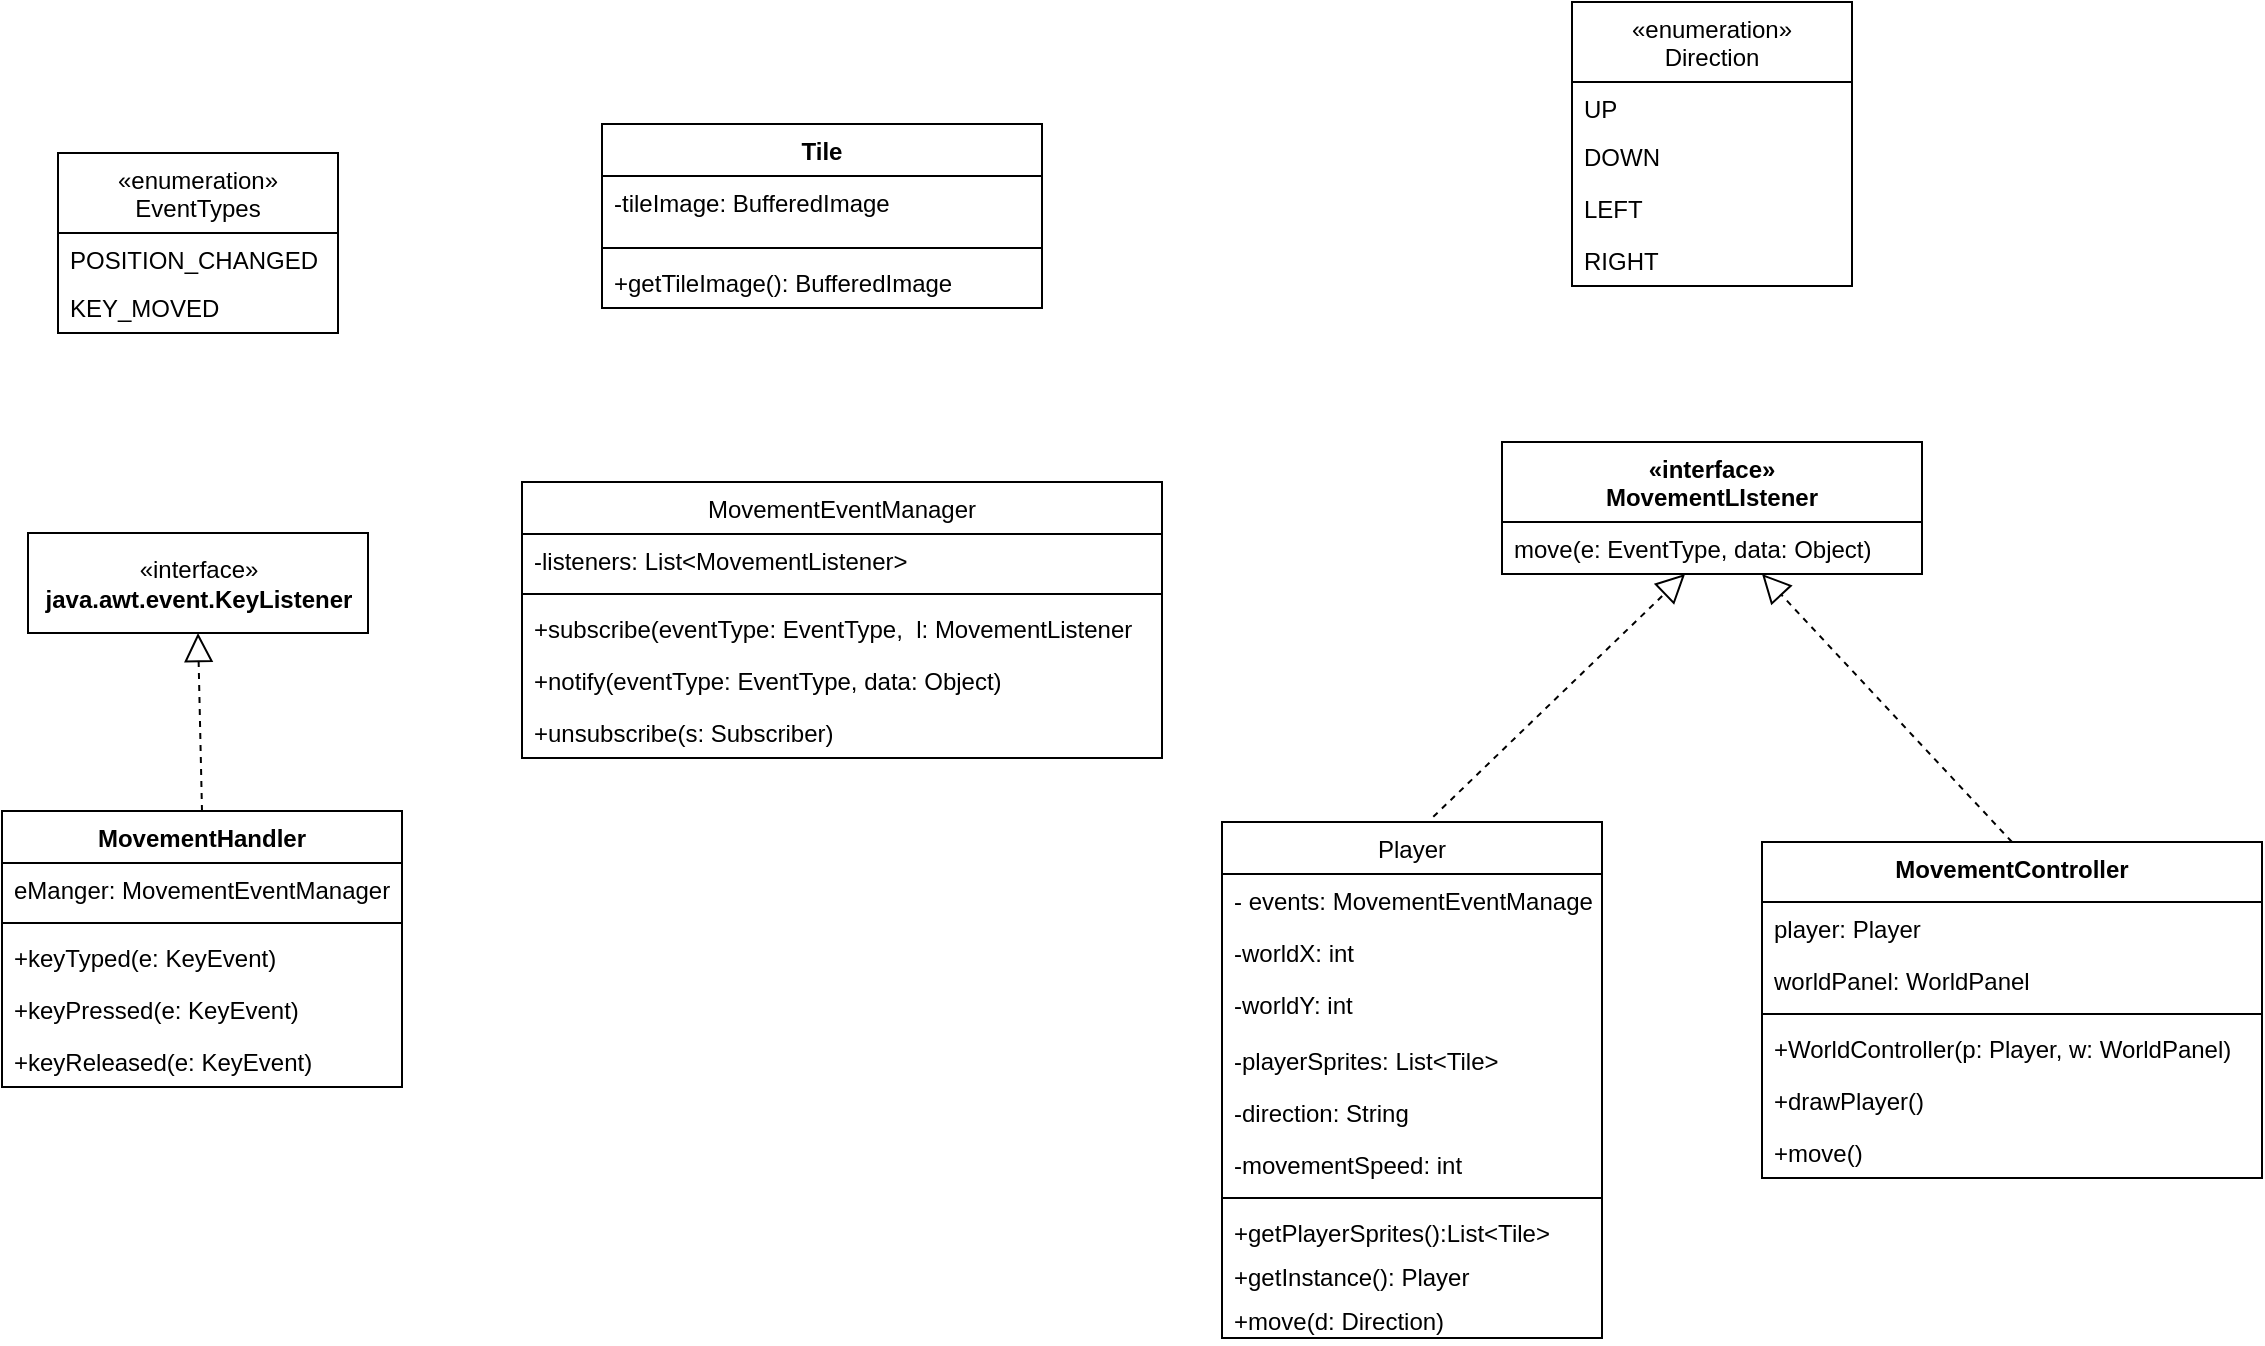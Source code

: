 <mxfile version="20.6.0" type="device"><diagram id="C5RBs43oDa-KdzZeNtuy" name="Page-1"><mxGraphModel dx="3666" dy="635" grid="1" gridSize="10" guides="1" tooltips="1" connect="1" arrows="1" fold="1" page="1" pageScale="1" pageWidth="827" pageHeight="1169" math="0" shadow="0"><root><mxCell id="WIyWlLk6GJQsqaUBKTNV-0"/><mxCell id="WIyWlLk6GJQsqaUBKTNV-1" parent="WIyWlLk6GJQsqaUBKTNV-0"/><mxCell id="kDaFjTkaT5EeTOlY_XEz-6" value="Player" style="swimlane;fontStyle=0;childLayout=stackLayout;horizontal=1;startSize=26;fillColor=none;horizontalStack=0;resizeParent=1;resizeParentMax=0;resizeLast=0;collapsible=1;marginBottom=0;" parent="WIyWlLk6GJQsqaUBKTNV-1" vertex="1"><mxGeometry x="-1450" y="570" width="190" height="258" as="geometry"/></mxCell><mxCell id="_kthx_0SACTs8fCtxXUJ-43" value="- events: MovementEventManager" style="text;strokeColor=none;fillColor=none;align=left;verticalAlign=top;spacingLeft=4;spacingRight=4;overflow=hidden;rotatable=0;points=[[0,0.5],[1,0.5]];portConstraint=eastwest;" vertex="1" parent="kDaFjTkaT5EeTOlY_XEz-6"><mxGeometry y="26" width="190" height="26" as="geometry"/></mxCell><mxCell id="kDaFjTkaT5EeTOlY_XEz-7" value="-worldX: int&#10;" style="text;strokeColor=none;fillColor=none;align=left;verticalAlign=top;spacingLeft=4;spacingRight=4;overflow=hidden;rotatable=0;points=[[0,0.5],[1,0.5]];portConstraint=eastwest;" parent="kDaFjTkaT5EeTOlY_XEz-6" vertex="1"><mxGeometry y="52" width="190" height="26" as="geometry"/></mxCell><mxCell id="kDaFjTkaT5EeTOlY_XEz-8" value="-worldY: int" style="text;strokeColor=none;fillColor=none;align=left;verticalAlign=top;spacingLeft=4;spacingRight=4;overflow=hidden;rotatable=0;points=[[0,0.5],[1,0.5]];portConstraint=eastwest;" parent="kDaFjTkaT5EeTOlY_XEz-6" vertex="1"><mxGeometry y="78" width="190" height="28" as="geometry"/></mxCell><mxCell id="kDaFjTkaT5EeTOlY_XEz-9" value="-playerSprites: List&lt;Tile&gt;" style="text;strokeColor=none;fillColor=none;align=left;verticalAlign=top;spacingLeft=4;spacingRight=4;overflow=hidden;rotatable=0;points=[[0,0.5],[1,0.5]];portConstraint=eastwest;" parent="kDaFjTkaT5EeTOlY_XEz-6" vertex="1"><mxGeometry y="106" width="190" height="26" as="geometry"/></mxCell><mxCell id="kDaFjTkaT5EeTOlY_XEz-35" value="-direction: String" style="text;strokeColor=none;fillColor=none;align=left;verticalAlign=top;spacingLeft=4;spacingRight=4;overflow=hidden;rotatable=0;points=[[0,0.5],[1,0.5]];portConstraint=eastwest;" parent="kDaFjTkaT5EeTOlY_XEz-6" vertex="1"><mxGeometry y="132" width="190" height="26" as="geometry"/></mxCell><mxCell id="kDaFjTkaT5EeTOlY_XEz-38" value="-movementSpeed: int" style="text;strokeColor=none;fillColor=none;align=left;verticalAlign=top;spacingLeft=4;spacingRight=4;overflow=hidden;rotatable=0;points=[[0,0.5],[1,0.5]];portConstraint=eastwest;" parent="kDaFjTkaT5EeTOlY_XEz-6" vertex="1"><mxGeometry y="158" width="190" height="26" as="geometry"/></mxCell><mxCell id="kDaFjTkaT5EeTOlY_XEz-47" value="" style="line;strokeWidth=1;fillColor=none;align=left;verticalAlign=middle;spacingTop=-1;spacingLeft=3;spacingRight=3;rotatable=0;labelPosition=right;points=[];portConstraint=eastwest;strokeColor=inherit;" parent="kDaFjTkaT5EeTOlY_XEz-6" vertex="1"><mxGeometry y="184" width="190" height="8" as="geometry"/></mxCell><mxCell id="kDaFjTkaT5EeTOlY_XEz-96" value="+getPlayerSprites():List&lt;Tile&gt;&#10;" style="text;strokeColor=none;fillColor=none;align=left;verticalAlign=top;spacingLeft=4;spacingRight=4;overflow=hidden;rotatable=0;points=[[0,0.5],[1,0.5]];portConstraint=eastwest;" parent="kDaFjTkaT5EeTOlY_XEz-6" vertex="1"><mxGeometry y="192" width="190" height="22" as="geometry"/></mxCell><mxCell id="kDaFjTkaT5EeTOlY_XEz-81" value="+getInstance(): Player" style="text;strokeColor=none;fillColor=none;align=left;verticalAlign=top;spacingLeft=4;spacingRight=4;overflow=hidden;rotatable=0;points=[[0,0.5],[1,0.5]];portConstraint=eastwest;" parent="kDaFjTkaT5EeTOlY_XEz-6" vertex="1"><mxGeometry y="214" width="190" height="22" as="geometry"/></mxCell><mxCell id="kDaFjTkaT5EeTOlY_XEz-48" value="+move(d: Direction)&#10;" style="text;strokeColor=none;fillColor=none;align=left;verticalAlign=top;spacingLeft=4;spacingRight=4;overflow=hidden;rotatable=0;points=[[0,0.5],[1,0.5]];portConstraint=eastwest;" parent="kDaFjTkaT5EeTOlY_XEz-6" vertex="1"><mxGeometry y="236" width="190" height="22" as="geometry"/></mxCell><mxCell id="kDaFjTkaT5EeTOlY_XEz-22" value="Tile&#10;" style="swimlane;fontStyle=1;align=center;verticalAlign=top;childLayout=stackLayout;horizontal=1;startSize=26;horizontalStack=0;resizeParent=1;resizeParentMax=0;resizeLast=0;collapsible=1;marginBottom=0;" parent="WIyWlLk6GJQsqaUBKTNV-1" vertex="1"><mxGeometry x="-1760" y="221" width="220" height="92" as="geometry"/></mxCell><mxCell id="kDaFjTkaT5EeTOlY_XEz-23" value="-tileImage: BufferedImage&#10;" style="text;strokeColor=none;fillColor=none;align=left;verticalAlign=top;spacingLeft=4;spacingRight=4;overflow=hidden;rotatable=0;points=[[0,0.5],[1,0.5]];portConstraint=eastwest;" parent="kDaFjTkaT5EeTOlY_XEz-22" vertex="1"><mxGeometry y="26" width="220" height="32" as="geometry"/></mxCell><mxCell id="kDaFjTkaT5EeTOlY_XEz-24" value="" style="line;strokeWidth=1;fillColor=none;align=left;verticalAlign=middle;spacingTop=-1;spacingLeft=3;spacingRight=3;rotatable=0;labelPosition=right;points=[];portConstraint=eastwest;strokeColor=inherit;" parent="kDaFjTkaT5EeTOlY_XEz-22" vertex="1"><mxGeometry y="58" width="220" height="8" as="geometry"/></mxCell><mxCell id="kDaFjTkaT5EeTOlY_XEz-25" value="+getTileImage(): BufferedImage" style="text;strokeColor=none;fillColor=none;align=left;verticalAlign=top;spacingLeft=4;spacingRight=4;overflow=hidden;rotatable=0;points=[[0,0.5],[1,0.5]];portConstraint=eastwest;" parent="kDaFjTkaT5EeTOlY_XEz-22" vertex="1"><mxGeometry y="66" width="220" height="26" as="geometry"/></mxCell><mxCell id="kDaFjTkaT5EeTOlY_XEz-39" value="«interface»&lt;br&gt;&lt;b&gt;java.awt.event.KeyListener&lt;br&gt;&lt;/b&gt;" style="html=1;" parent="WIyWlLk6GJQsqaUBKTNV-1" vertex="1"><mxGeometry x="-2047" y="425.5" width="170" height="50" as="geometry"/></mxCell><mxCell id="kDaFjTkaT5EeTOlY_XEz-46" value="" style="endArrow=block;dashed=1;endFill=0;endSize=12;html=1;rounded=0;exitX=0.5;exitY=0;exitDx=0;exitDy=0;entryX=0.5;entryY=1;entryDx=0;entryDy=0;" parent="WIyWlLk6GJQsqaUBKTNV-1" source="kDaFjTkaT5EeTOlY_XEz-74" target="kDaFjTkaT5EeTOlY_XEz-39" edge="1"><mxGeometry width="160" relative="1" as="geometry"><mxPoint x="-2265.8" y="499.044" as="sourcePoint"/><mxPoint x="-2071" y="550.5" as="targetPoint"/></mxGeometry></mxCell><mxCell id="kDaFjTkaT5EeTOlY_XEz-66" value="«enumeration»&#10;Direction" style="swimlane;fontStyle=0;childLayout=stackLayout;horizontal=1;startSize=40;fillColor=none;horizontalStack=0;resizeParent=1;resizeParentMax=0;resizeLast=0;collapsible=1;marginBottom=0;" parent="WIyWlLk6GJQsqaUBKTNV-1" vertex="1"><mxGeometry x="-1275" y="160" width="140" height="142" as="geometry"><mxRectangle x="660" y="50" width="120" height="40" as="alternateBounds"/></mxGeometry></mxCell><mxCell id="kDaFjTkaT5EeTOlY_XEz-68" value="UP" style="text;strokeColor=none;fillColor=none;align=left;verticalAlign=top;spacingLeft=4;spacingRight=4;overflow=hidden;rotatable=0;points=[[0,0.5],[1,0.5]];portConstraint=eastwest;" parent="kDaFjTkaT5EeTOlY_XEz-66" vertex="1"><mxGeometry y="40" width="140" height="24" as="geometry"/></mxCell><mxCell id="kDaFjTkaT5EeTOlY_XEz-69" value="DOWN" style="text;strokeColor=none;fillColor=none;align=left;verticalAlign=top;spacingLeft=4;spacingRight=4;overflow=hidden;rotatable=0;points=[[0,0.5],[1,0.5]];portConstraint=eastwest;" parent="kDaFjTkaT5EeTOlY_XEz-66" vertex="1"><mxGeometry y="64" width="140" height="26" as="geometry"/></mxCell><mxCell id="kDaFjTkaT5EeTOlY_XEz-70" value="LEFT" style="text;strokeColor=none;fillColor=none;align=left;verticalAlign=top;spacingLeft=4;spacingRight=4;overflow=hidden;rotatable=0;points=[[0,0.5],[1,0.5]];portConstraint=eastwest;" parent="kDaFjTkaT5EeTOlY_XEz-66" vertex="1"><mxGeometry y="90" width="140" height="26" as="geometry"/></mxCell><mxCell id="kDaFjTkaT5EeTOlY_XEz-67" value="RIGHT" style="text;strokeColor=none;fillColor=none;align=left;verticalAlign=top;spacingLeft=4;spacingRight=4;overflow=hidden;rotatable=0;points=[[0,0.5],[1,0.5]];portConstraint=eastwest;" parent="kDaFjTkaT5EeTOlY_XEz-66" vertex="1"><mxGeometry y="116" width="140" height="26" as="geometry"/></mxCell><mxCell id="kDaFjTkaT5EeTOlY_XEz-74" value="MovementHandler" style="swimlane;fontStyle=1;align=center;verticalAlign=top;childLayout=stackLayout;horizontal=1;startSize=26;horizontalStack=0;resizeParent=1;resizeParentMax=0;resizeLast=0;collapsible=1;marginBottom=0;" parent="WIyWlLk6GJQsqaUBKTNV-1" vertex="1"><mxGeometry x="-2060" y="564.5" width="200" height="138" as="geometry"/></mxCell><mxCell id="_kthx_0SACTs8fCtxXUJ-51" value="eManger: MovementEventManager" style="text;strokeColor=none;fillColor=none;align=left;verticalAlign=top;spacingLeft=4;spacingRight=4;overflow=hidden;rotatable=0;points=[[0,0.5],[1,0.5]];portConstraint=eastwest;" vertex="1" parent="kDaFjTkaT5EeTOlY_XEz-74"><mxGeometry y="26" width="200" height="26" as="geometry"/></mxCell><mxCell id="kDaFjTkaT5EeTOlY_XEz-76" value="" style="line;strokeWidth=1;fillColor=none;align=left;verticalAlign=middle;spacingTop=-1;spacingLeft=3;spacingRight=3;rotatable=0;labelPosition=right;points=[];portConstraint=eastwest;strokeColor=inherit;" parent="kDaFjTkaT5EeTOlY_XEz-74" vertex="1"><mxGeometry y="52" width="200" height="8" as="geometry"/></mxCell><mxCell id="kDaFjTkaT5EeTOlY_XEz-79" value="+keyTyped(e: KeyEvent)" style="text;strokeColor=none;fillColor=none;align=left;verticalAlign=top;spacingLeft=4;spacingRight=4;overflow=hidden;rotatable=0;points=[[0,0.5],[1,0.5]];portConstraint=eastwest;" parent="kDaFjTkaT5EeTOlY_XEz-74" vertex="1"><mxGeometry y="60" width="200" height="26" as="geometry"/></mxCell><mxCell id="kDaFjTkaT5EeTOlY_XEz-78" value="+keyPressed(e: KeyEvent)" style="text;strokeColor=none;fillColor=none;align=left;verticalAlign=top;spacingLeft=4;spacingRight=4;overflow=hidden;rotatable=0;points=[[0,0.5],[1,0.5]];portConstraint=eastwest;" parent="kDaFjTkaT5EeTOlY_XEz-74" vertex="1"><mxGeometry y="86" width="200" height="26" as="geometry"/></mxCell><mxCell id="kDaFjTkaT5EeTOlY_XEz-77" value="+keyReleased(e: KeyEvent)" style="text;strokeColor=none;fillColor=none;align=left;verticalAlign=top;spacingLeft=4;spacingRight=4;overflow=hidden;rotatable=0;points=[[0,0.5],[1,0.5]];portConstraint=eastwest;" parent="kDaFjTkaT5EeTOlY_XEz-74" vertex="1"><mxGeometry y="112" width="200" height="26" as="geometry"/></mxCell><mxCell id="kDaFjTkaT5EeTOlY_XEz-88" value="MovementController" style="swimlane;fontStyle=1;align=center;verticalAlign=top;childLayout=stackLayout;horizontal=1;startSize=30;horizontalStack=0;resizeParent=1;resizeParentMax=0;resizeLast=0;collapsible=1;marginBottom=0;" parent="WIyWlLk6GJQsqaUBKTNV-1" vertex="1"><mxGeometry x="-1180" y="580" width="250" height="168" as="geometry"/></mxCell><mxCell id="kDaFjTkaT5EeTOlY_XEz-104" value="player: Player" style="text;strokeColor=none;fillColor=none;align=left;verticalAlign=top;spacingLeft=4;spacingRight=4;overflow=hidden;rotatable=0;points=[[0,0.5],[1,0.5]];portConstraint=eastwest;" parent="kDaFjTkaT5EeTOlY_XEz-88" vertex="1"><mxGeometry y="30" width="250" height="26" as="geometry"/></mxCell><mxCell id="kDaFjTkaT5EeTOlY_XEz-103" value="worldPanel: WorldPanel" style="text;strokeColor=none;fillColor=none;align=left;verticalAlign=top;spacingLeft=4;spacingRight=4;overflow=hidden;rotatable=0;points=[[0,0.5],[1,0.5]];portConstraint=eastwest;" parent="kDaFjTkaT5EeTOlY_XEz-88" vertex="1"><mxGeometry y="56" width="250" height="26" as="geometry"/></mxCell><mxCell id="kDaFjTkaT5EeTOlY_XEz-90" value="" style="line;strokeWidth=1;fillColor=none;align=left;verticalAlign=middle;spacingTop=-1;spacingLeft=3;spacingRight=3;rotatable=0;labelPosition=right;points=[];portConstraint=eastwest;strokeColor=inherit;" parent="kDaFjTkaT5EeTOlY_XEz-88" vertex="1"><mxGeometry y="82" width="250" height="8" as="geometry"/></mxCell><mxCell id="kDaFjTkaT5EeTOlY_XEz-91" value="+WorldController(p: Player, w: WorldPanel)&#10;" style="text;strokeColor=none;fillColor=none;align=left;verticalAlign=top;spacingLeft=4;spacingRight=4;overflow=hidden;rotatable=0;points=[[0,0.5],[1,0.5]];portConstraint=eastwest;" parent="kDaFjTkaT5EeTOlY_XEz-88" vertex="1"><mxGeometry y="90" width="250" height="26" as="geometry"/></mxCell><mxCell id="kDaFjTkaT5EeTOlY_XEz-95" value="+drawPlayer()&#10;" style="text;strokeColor=none;fillColor=none;align=left;verticalAlign=top;spacingLeft=4;spacingRight=4;overflow=hidden;rotatable=0;points=[[0,0.5],[1,0.5]];portConstraint=eastwest;" parent="kDaFjTkaT5EeTOlY_XEz-88" vertex="1"><mxGeometry y="116" width="250" height="26" as="geometry"/></mxCell><mxCell id="kDaFjTkaT5EeTOlY_XEz-92" value="+move()" style="text;strokeColor=none;fillColor=none;align=left;verticalAlign=top;spacingLeft=4;spacingRight=4;overflow=hidden;rotatable=0;points=[[0,0.5],[1,0.5]];portConstraint=eastwest;" parent="kDaFjTkaT5EeTOlY_XEz-88" vertex="1"><mxGeometry y="142" width="250" height="26" as="geometry"/></mxCell><mxCell id="_kthx_0SACTs8fCtxXUJ-27" value="MovementEventManager" style="swimlane;fontStyle=0;childLayout=stackLayout;horizontal=1;startSize=26;fillColor=none;horizontalStack=0;resizeParent=1;resizeParentMax=0;resizeLast=0;collapsible=1;marginBottom=0;" vertex="1" parent="WIyWlLk6GJQsqaUBKTNV-1"><mxGeometry x="-1800" y="400" width="320" height="138" as="geometry"/></mxCell><mxCell id="_kthx_0SACTs8fCtxXUJ-35" value="-listeners: List&lt;MovementListener&gt;" style="text;strokeColor=none;fillColor=none;align=left;verticalAlign=top;spacingLeft=4;spacingRight=4;overflow=hidden;rotatable=0;points=[[0,0.5],[1,0.5]];portConstraint=eastwest;" vertex="1" parent="_kthx_0SACTs8fCtxXUJ-27"><mxGeometry y="26" width="320" height="26" as="geometry"/></mxCell><mxCell id="_kthx_0SACTs8fCtxXUJ-34" value="" style="line;strokeWidth=1;fillColor=none;align=left;verticalAlign=middle;spacingTop=-1;spacingLeft=3;spacingRight=3;rotatable=0;labelPosition=right;points=[];portConstraint=eastwest;strokeColor=inherit;" vertex="1" parent="_kthx_0SACTs8fCtxXUJ-27"><mxGeometry y="52" width="320" height="8" as="geometry"/></mxCell><mxCell id="_kthx_0SACTs8fCtxXUJ-32" value="+subscribe(eventType: EventType,  l: MovementListener" style="text;strokeColor=none;fillColor=none;align=left;verticalAlign=top;spacingLeft=4;spacingRight=4;overflow=hidden;rotatable=0;points=[[0,0.5],[1,0.5]];portConstraint=eastwest;" vertex="1" parent="_kthx_0SACTs8fCtxXUJ-27"><mxGeometry y="60" width="320" height="26" as="geometry"/></mxCell><mxCell id="_kthx_0SACTs8fCtxXUJ-9" value="+notify(eventType: EventType, data: Object)" style="text;strokeColor=none;fillColor=none;align=left;verticalAlign=top;spacingLeft=4;spacingRight=4;overflow=hidden;rotatable=0;points=[[0,0.5],[1,0.5]];portConstraint=eastwest;" vertex="1" parent="_kthx_0SACTs8fCtxXUJ-27"><mxGeometry y="86" width="320" height="26" as="geometry"/></mxCell><mxCell id="_kthx_0SACTs8fCtxXUJ-22" value="+unsubscribe(s: Subscriber)" style="text;strokeColor=none;fillColor=none;align=left;verticalAlign=top;spacingLeft=4;spacingRight=4;overflow=hidden;rotatable=0;points=[[0,0.5],[1,0.5]];portConstraint=eastwest;" vertex="1" parent="_kthx_0SACTs8fCtxXUJ-27"><mxGeometry y="112" width="320" height="26" as="geometry"/></mxCell><mxCell id="_kthx_0SACTs8fCtxXUJ-44" value="«enumeration»&#10;EventTypes" style="swimlane;fontStyle=0;childLayout=stackLayout;horizontal=1;startSize=40;fillColor=none;horizontalStack=0;resizeParent=1;resizeParentMax=0;resizeLast=0;collapsible=1;marginBottom=0;" vertex="1" parent="WIyWlLk6GJQsqaUBKTNV-1"><mxGeometry x="-2032" y="235.5" width="140" height="90" as="geometry"><mxRectangle x="660" y="50" width="120" height="40" as="alternateBounds"/></mxGeometry></mxCell><mxCell id="_kthx_0SACTs8fCtxXUJ-45" value="POSITION_CHANGED" style="text;strokeColor=none;fillColor=none;align=left;verticalAlign=top;spacingLeft=4;spacingRight=4;overflow=hidden;rotatable=0;points=[[0,0.5],[1,0.5]];portConstraint=eastwest;" vertex="1" parent="_kthx_0SACTs8fCtxXUJ-44"><mxGeometry y="40" width="140" height="24" as="geometry"/></mxCell><mxCell id="_kthx_0SACTs8fCtxXUJ-46" value="KEY_MOVED" style="text;strokeColor=none;fillColor=none;align=left;verticalAlign=top;spacingLeft=4;spacingRight=4;overflow=hidden;rotatable=0;points=[[0,0.5],[1,0.5]];portConstraint=eastwest;" vertex="1" parent="_kthx_0SACTs8fCtxXUJ-44"><mxGeometry y="64" width="140" height="26" as="geometry"/></mxCell><mxCell id="_kthx_0SACTs8fCtxXUJ-52" value="«interface»&#10;MovementLIstener" style="swimlane;fontStyle=1;align=center;verticalAlign=top;childLayout=stackLayout;horizontal=1;startSize=40;horizontalStack=0;resizeParent=1;resizeParentMax=0;resizeLast=0;collapsible=1;marginBottom=0;" vertex="1" parent="WIyWlLk6GJQsqaUBKTNV-1"><mxGeometry x="-1310" y="380" width="210" height="66" as="geometry"/></mxCell><mxCell id="_kthx_0SACTs8fCtxXUJ-61" value="move(e: EventType, data: Object)" style="text;strokeColor=none;fillColor=none;align=left;verticalAlign=top;spacingLeft=4;spacingRight=4;overflow=hidden;rotatable=0;points=[[0,0.5],[1,0.5]];portConstraint=eastwest;" vertex="1" parent="_kthx_0SACTs8fCtxXUJ-52"><mxGeometry y="40" width="210" height="26" as="geometry"/></mxCell><mxCell id="_kthx_0SACTs8fCtxXUJ-56" value="" style="endArrow=block;dashed=1;endFill=0;endSize=12;html=1;rounded=0;exitX=0.556;exitY=-0.01;exitDx=0;exitDy=0;exitPerimeter=0;" edge="1" parent="WIyWlLk6GJQsqaUBKTNV-1" source="kDaFjTkaT5EeTOlY_XEz-6" target="_kthx_0SACTs8fCtxXUJ-61"><mxGeometry width="160" relative="1" as="geometry"><mxPoint x="-1290" y="350" as="sourcePoint"/><mxPoint x="-1225.84" y="426.696" as="targetPoint"/></mxGeometry></mxCell><mxCell id="_kthx_0SACTs8fCtxXUJ-58" value="" style="endArrow=block;dashed=1;endFill=0;endSize=12;html=1;rounded=0;entryX=0.526;entryY=0.837;entryDx=0;entryDy=0;entryPerimeter=0;exitX=0.5;exitY=0;exitDx=0;exitDy=0;" edge="1" parent="WIyWlLk6GJQsqaUBKTNV-1" source="kDaFjTkaT5EeTOlY_XEz-88"><mxGeometry width="160" relative="1" as="geometry"><mxPoint x="-1084.16" y="558" as="sourcePoint"/><mxPoint x="-1180" y="445.996" as="targetPoint"/></mxGeometry></mxCell></root></mxGraphModel></diagram></mxfile>